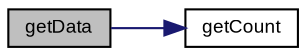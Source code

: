 digraph "getData"
{
  bgcolor="transparent";
  edge [fontname="Arial",fontsize="9",labelfontname="Arial",labelfontsize="9"];
  node [fontname="Arial",fontsize="9",shape=record];
  rankdir="LR";
  Node1 [label="getData",height=0.2,width=0.4,color="black", fillcolor="grey75", style="filled" fontcolor="black"];
  Node1 -> Node2 [color="midnightblue",fontsize="9",style="solid",fontname="Arial"];
  Node2 [label="getCount",height=0.2,width=0.4,color="black",URL="$class_v_s_t_g_u_i_1_1_c_drop_source.html#af1078e9e1f168e13eb3902eab3cb19c7"];
}
